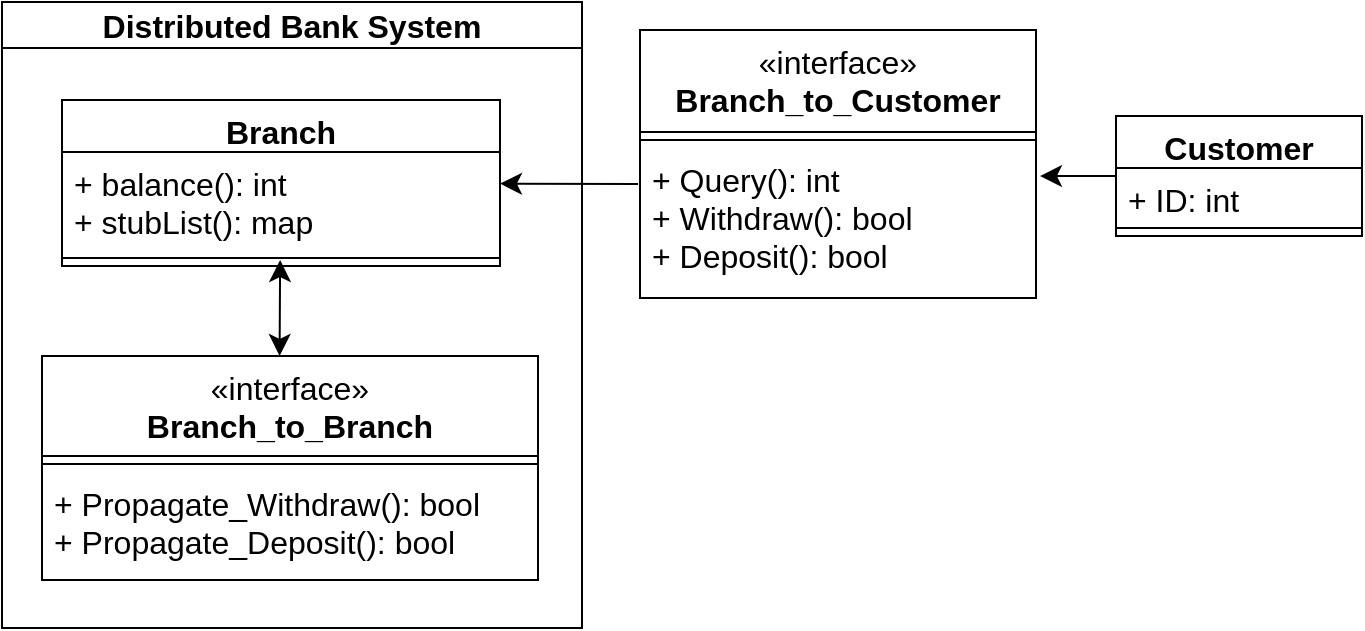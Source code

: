 <mxfile version="22.0.4" type="github">
  <diagram name="Page-1" id="f42PMlgl7aR_GrdLnUEU">
    <mxGraphModel dx="334" dy="1373" grid="0" gridSize="10" guides="1" tooltips="1" connect="0" arrows="1" fold="1" page="0" pageScale="1" pageWidth="850" pageHeight="1100" math="0" shadow="0">
      <root>
        <mxCell id="0" />
        <mxCell id="1" parent="0" />
        <mxCell id="p007aW7IsFcY4yizwdRp-20" value="" style="edgeStyle=none;curved=1;rounded=0;orthogonalLoop=1;jettySize=auto;html=1;fontSize=12;startSize=8;endSize=8;entryX=1.01;entryY=0.187;entryDx=0;entryDy=0;entryPerimeter=0;" edge="1" parent="1" source="p007aW7IsFcY4yizwdRp-5" target="p007aW7IsFcY4yizwdRp-34">
          <mxGeometry relative="1" as="geometry">
            <mxPoint x="793.11" y="-627" as="targetPoint" />
          </mxGeometry>
        </mxCell>
        <mxCell id="p007aW7IsFcY4yizwdRp-5" value="Customer" style="swimlane;fontStyle=1;align=center;verticalAlign=top;childLayout=stackLayout;horizontal=1;startSize=26;horizontalStack=0;resizeParent=1;resizeParentMax=0;resizeLast=0;collapsible=1;marginBottom=0;whiteSpace=wrap;html=1;fontSize=16;" vertex="1" parent="1">
          <mxGeometry x="807" y="-657" width="123" height="60" as="geometry" />
        </mxCell>
        <mxCell id="p007aW7IsFcY4yizwdRp-6" value="+ ID: int" style="text;strokeColor=none;fillColor=none;align=left;verticalAlign=top;spacingLeft=4;spacingRight=4;overflow=hidden;rotatable=0;points=[[0,0.5],[1,0.5]];portConstraint=eastwest;whiteSpace=wrap;html=1;fontSize=16;" vertex="1" parent="p007aW7IsFcY4yizwdRp-5">
          <mxGeometry y="26" width="123" height="26" as="geometry" />
        </mxCell>
        <mxCell id="p007aW7IsFcY4yizwdRp-7" value="" style="line;strokeWidth=1;fillColor=none;align=left;verticalAlign=middle;spacingTop=-1;spacingLeft=3;spacingRight=3;rotatable=0;labelPosition=right;points=[];portConstraint=eastwest;strokeColor=inherit;fontSize=16;" vertex="1" parent="p007aW7IsFcY4yizwdRp-5">
          <mxGeometry y="52" width="123" height="8" as="geometry" />
        </mxCell>
        <mxCell id="p007aW7IsFcY4yizwdRp-10" value="&lt;span style=&quot;font-weight: normal;&quot;&gt;«interface»&lt;/span&gt;&lt;br&gt;Branch_to_Branch" style="swimlane;fontStyle=1;align=center;verticalAlign=top;childLayout=stackLayout;horizontal=1;startSize=50;horizontalStack=0;resizeParent=1;resizeParentMax=0;resizeLast=0;collapsible=1;marginBottom=0;whiteSpace=wrap;html=1;fontSize=16;" vertex="1" parent="1">
          <mxGeometry x="270" y="-537" width="248" height="112" as="geometry" />
        </mxCell>
        <mxCell id="p007aW7IsFcY4yizwdRp-12" value="" style="line;strokeWidth=1;fillColor=none;align=left;verticalAlign=middle;spacingTop=-1;spacingLeft=3;spacingRight=3;rotatable=0;labelPosition=right;points=[];portConstraint=eastwest;strokeColor=inherit;fontSize=16;" vertex="1" parent="p007aW7IsFcY4yizwdRp-10">
          <mxGeometry y="50" width="248" height="8" as="geometry" />
        </mxCell>
        <mxCell id="p007aW7IsFcY4yizwdRp-13" value="+ Propagate_Withdraw(): bool&lt;br&gt;+ Propagate_Deposit(): bool" style="text;strokeColor=none;fillColor=none;align=left;verticalAlign=top;spacingLeft=4;spacingRight=4;overflow=hidden;rotatable=0;points=[[0,0.5],[1,0.5]];portConstraint=eastwest;whiteSpace=wrap;html=1;fontSize=16;" vertex="1" parent="p007aW7IsFcY4yizwdRp-10">
          <mxGeometry y="58" width="248" height="54" as="geometry" />
        </mxCell>
        <mxCell id="p007aW7IsFcY4yizwdRp-14" value="Branch" style="swimlane;fontStyle=1;align=center;verticalAlign=top;childLayout=stackLayout;horizontal=1;startSize=26;horizontalStack=0;resizeParent=1;resizeParentMax=0;resizeLast=0;collapsible=1;marginBottom=0;whiteSpace=wrap;html=1;fontSize=16;" vertex="1" parent="1">
          <mxGeometry x="280" y="-665" width="219" height="83" as="geometry" />
        </mxCell>
        <mxCell id="p007aW7IsFcY4yizwdRp-15" value="+ balance(): int&lt;br&gt;+ stubList(): map" style="text;strokeColor=none;fillColor=none;align=left;verticalAlign=top;spacingLeft=4;spacingRight=4;overflow=hidden;rotatable=0;points=[[0,0.5],[1,0.5]];portConstraint=eastwest;whiteSpace=wrap;html=1;fontSize=16;" vertex="1" parent="p007aW7IsFcY4yizwdRp-14">
          <mxGeometry y="26" width="219" height="49" as="geometry" />
        </mxCell>
        <mxCell id="p007aW7IsFcY4yizwdRp-16" value="" style="line;strokeWidth=1;fillColor=none;align=left;verticalAlign=middle;spacingTop=-1;spacingLeft=3;spacingRight=3;rotatable=0;labelPosition=right;points=[];portConstraint=eastwest;strokeColor=inherit;fontSize=16;" vertex="1" parent="p007aW7IsFcY4yizwdRp-14">
          <mxGeometry y="75" width="219" height="8" as="geometry" />
        </mxCell>
        <mxCell id="p007aW7IsFcY4yizwdRp-18" value="" style="edgeStyle=none;curved=1;rounded=0;orthogonalLoop=1;jettySize=auto;html=1;fontSize=12;startSize=8;endSize=8;exitX=-0.005;exitY=0.24;exitDx=0;exitDy=0;exitPerimeter=0;" edge="1" parent="1" source="p007aW7IsFcY4yizwdRp-34" target="p007aW7IsFcY4yizwdRp-14">
          <mxGeometry relative="1" as="geometry">
            <mxPoint x="570" y="-622.881" as="sourcePoint" />
          </mxGeometry>
        </mxCell>
        <mxCell id="p007aW7IsFcY4yizwdRp-24" value="" style="endArrow=classic;startArrow=classic;html=1;rounded=0;fontSize=12;startSize=8;endSize=8;curved=1;entryX=0.498;entryY=0.625;entryDx=0;entryDy=0;entryPerimeter=0;exitX=0.479;exitY=0;exitDx=0;exitDy=0;exitPerimeter=0;" edge="1" parent="1" source="p007aW7IsFcY4yizwdRp-10" target="p007aW7IsFcY4yizwdRp-16">
          <mxGeometry width="50" height="50" relative="1" as="geometry">
            <mxPoint x="372" y="-518" as="sourcePoint" />
            <mxPoint x="422" y="-568" as="targetPoint" />
          </mxGeometry>
        </mxCell>
        <mxCell id="p007aW7IsFcY4yizwdRp-31" value="&lt;span style=&quot;font-weight: normal;&quot;&gt;«interface»&lt;/span&gt;&lt;br style=&quot;border-color: var(--border-color);&quot;&gt;Branch_to_Customer" style="swimlane;fontStyle=1;align=center;verticalAlign=top;childLayout=stackLayout;horizontal=1;startSize=51;horizontalStack=0;resizeParent=1;resizeParentMax=0;resizeLast=0;collapsible=1;marginBottom=0;whiteSpace=wrap;html=1;fontSize=16;" vertex="1" parent="1">
          <mxGeometry x="569" y="-700" width="198" height="134" as="geometry" />
        </mxCell>
        <mxCell id="p007aW7IsFcY4yizwdRp-33" value="" style="line;strokeWidth=1;fillColor=none;align=left;verticalAlign=middle;spacingTop=-1;spacingLeft=3;spacingRight=3;rotatable=0;labelPosition=right;points=[];portConstraint=eastwest;strokeColor=inherit;fontSize=16;" vertex="1" parent="p007aW7IsFcY4yizwdRp-31">
          <mxGeometry y="51" width="198" height="8" as="geometry" />
        </mxCell>
        <mxCell id="p007aW7IsFcY4yizwdRp-34" value="+ Query(): int&lt;br style=&quot;border-color: var(--border-color);&quot;&gt;+ Withdraw(): bool&lt;br style=&quot;border-color: var(--border-color);&quot;&gt;+ Deposit(): bool" style="text;strokeColor=none;fillColor=none;align=left;verticalAlign=top;spacingLeft=4;spacingRight=4;overflow=hidden;rotatable=0;points=[[0,0.5],[1,0.5]];portConstraint=eastwest;whiteSpace=wrap;html=1;fontSize=16;" vertex="1" parent="p007aW7IsFcY4yizwdRp-31">
          <mxGeometry y="59" width="198" height="75" as="geometry" />
        </mxCell>
        <mxCell id="p007aW7IsFcY4yizwdRp-44" value="Distributed Bank System" style="swimlane;whiteSpace=wrap;html=1;fontSize=16;" vertex="1" parent="1">
          <mxGeometry x="250" y="-714" width="290" height="313" as="geometry" />
        </mxCell>
      </root>
    </mxGraphModel>
  </diagram>
</mxfile>
